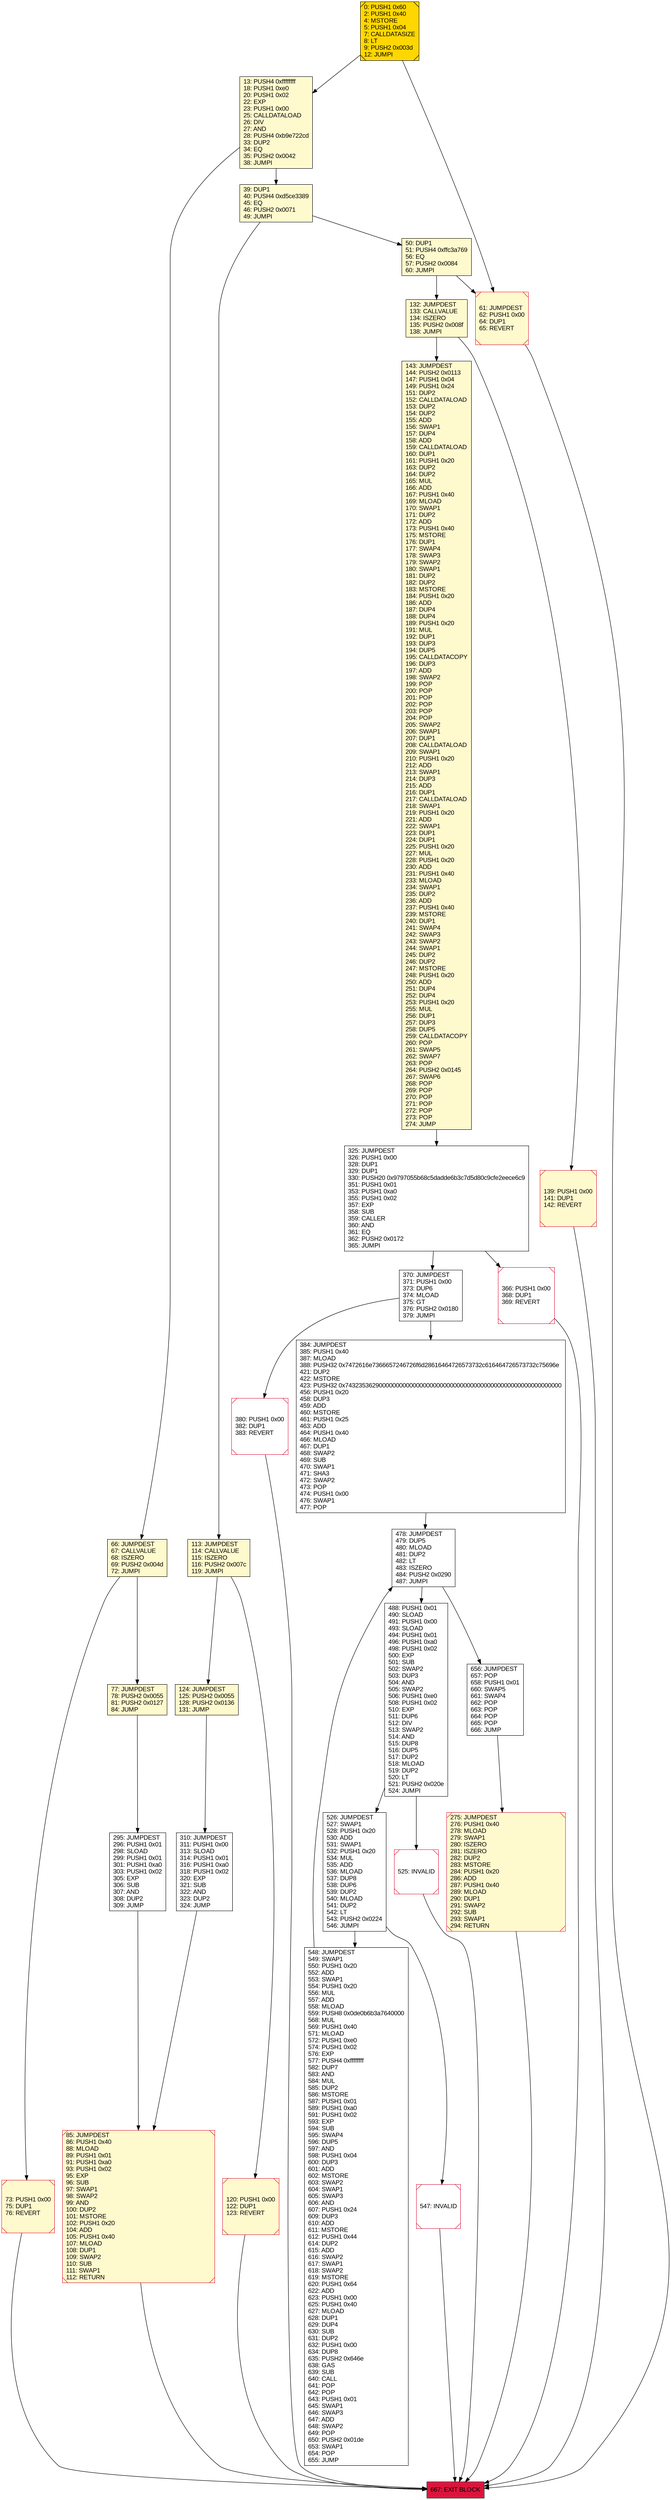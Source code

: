 digraph G {
bgcolor=transparent rankdir=UD;
node [shape=box style=filled color=black fillcolor=white fontname=arial fontcolor=black];
0 [label="0: PUSH1 0x60\l2: PUSH1 0x40\l4: MSTORE\l5: PUSH1 0x04\l7: CALLDATASIZE\l8: LT\l9: PUSH2 0x003d\l12: JUMPI\l" fillcolor=lemonchiffon shape=Msquare fillcolor=gold ];
66 [label="66: JUMPDEST\l67: CALLVALUE\l68: ISZERO\l69: PUSH2 0x004d\l72: JUMPI\l" fillcolor=lemonchiffon ];
13 [label="13: PUSH4 0xffffffff\l18: PUSH1 0xe0\l20: PUSH1 0x02\l22: EXP\l23: PUSH1 0x00\l25: CALLDATALOAD\l26: DIV\l27: AND\l28: PUSH4 0xb9e722cd\l33: DUP2\l34: EQ\l35: PUSH2 0x0042\l38: JUMPI\l" fillcolor=lemonchiffon ];
132 [label="132: JUMPDEST\l133: CALLVALUE\l134: ISZERO\l135: PUSH2 0x008f\l138: JUMPI\l" fillcolor=lemonchiffon ];
526 [label="526: JUMPDEST\l527: SWAP1\l528: PUSH1 0x20\l530: ADD\l531: SWAP1\l532: PUSH1 0x20\l534: MUL\l535: ADD\l536: MLOAD\l537: DUP8\l538: DUP6\l539: DUP2\l540: MLOAD\l541: DUP2\l542: LT\l543: PUSH2 0x0224\l546: JUMPI\l" ];
310 [label="310: JUMPDEST\l311: PUSH1 0x00\l313: SLOAD\l314: PUSH1 0x01\l316: PUSH1 0xa0\l318: PUSH1 0x02\l320: EXP\l321: SUB\l322: AND\l323: DUP2\l324: JUMP\l" ];
366 [label="366: PUSH1 0x00\l368: DUP1\l369: REVERT\l" shape=Msquare color=crimson ];
488 [label="488: PUSH1 0x01\l490: SLOAD\l491: PUSH1 0x00\l493: SLOAD\l494: PUSH1 0x01\l496: PUSH1 0xa0\l498: PUSH1 0x02\l500: EXP\l501: SUB\l502: SWAP2\l503: DUP3\l504: AND\l505: SWAP2\l506: PUSH1 0xe0\l508: PUSH1 0x02\l510: EXP\l511: DUP6\l512: DIV\l513: SWAP2\l514: AND\l515: DUP8\l516: DUP5\l517: DUP2\l518: MLOAD\l519: DUP2\l520: LT\l521: PUSH2 0x020e\l524: JUMPI\l" ];
370 [label="370: JUMPDEST\l371: PUSH1 0x00\l373: DUP6\l374: MLOAD\l375: GT\l376: PUSH2 0x0180\l379: JUMPI\l" ];
384 [label="384: JUMPDEST\l385: PUSH1 0x40\l387: MLOAD\l388: PUSH32 0x7472616e7366657246726f6d28616464726573732c616464726573732c75696e\l421: DUP2\l422: MSTORE\l423: PUSH32 0x7432353629000000000000000000000000000000000000000000000000000000\l456: PUSH1 0x20\l458: DUP3\l459: ADD\l460: MSTORE\l461: PUSH1 0x25\l463: ADD\l464: PUSH1 0x40\l466: MLOAD\l467: DUP1\l468: SWAP2\l469: SUB\l470: SWAP1\l471: SHA3\l472: SWAP2\l473: POP\l474: PUSH1 0x00\l476: SWAP1\l477: POP\l" ];
113 [label="113: JUMPDEST\l114: CALLVALUE\l115: ISZERO\l116: PUSH2 0x007c\l119: JUMPI\l" fillcolor=lemonchiffon ];
120 [label="120: PUSH1 0x00\l122: DUP1\l123: REVERT\l" fillcolor=lemonchiffon shape=Msquare color=crimson ];
50 [label="50: DUP1\l51: PUSH4 0xffc3a769\l56: EQ\l57: PUSH2 0x0084\l60: JUMPI\l" fillcolor=lemonchiffon ];
667 [label="667: EXIT BLOCK\l" fillcolor=crimson ];
547 [label="547: INVALID\l" shape=Msquare color=crimson ];
380 [label="380: PUSH1 0x00\l382: DUP1\l383: REVERT\l" shape=Msquare color=crimson ];
39 [label="39: DUP1\l40: PUSH4 0xd5ce3389\l45: EQ\l46: PUSH2 0x0071\l49: JUMPI\l" fillcolor=lemonchiffon ];
77 [label="77: JUMPDEST\l78: PUSH2 0x0055\l81: PUSH2 0x0127\l84: JUMP\l" fillcolor=lemonchiffon ];
73 [label="73: PUSH1 0x00\l75: DUP1\l76: REVERT\l" fillcolor=lemonchiffon shape=Msquare color=crimson ];
478 [label="478: JUMPDEST\l479: DUP5\l480: MLOAD\l481: DUP2\l482: LT\l483: ISZERO\l484: PUSH2 0x0290\l487: JUMPI\l" ];
139 [label="139: PUSH1 0x00\l141: DUP1\l142: REVERT\l" fillcolor=lemonchiffon shape=Msquare color=crimson ];
548 [label="548: JUMPDEST\l549: SWAP1\l550: PUSH1 0x20\l552: ADD\l553: SWAP1\l554: PUSH1 0x20\l556: MUL\l557: ADD\l558: MLOAD\l559: PUSH8 0x0de0b6b3a7640000\l568: MUL\l569: PUSH1 0x40\l571: MLOAD\l572: PUSH1 0xe0\l574: PUSH1 0x02\l576: EXP\l577: PUSH4 0xffffffff\l582: DUP7\l583: AND\l584: MUL\l585: DUP2\l586: MSTORE\l587: PUSH1 0x01\l589: PUSH1 0xa0\l591: PUSH1 0x02\l593: EXP\l594: SUB\l595: SWAP4\l596: DUP5\l597: AND\l598: PUSH1 0x04\l600: DUP3\l601: ADD\l602: MSTORE\l603: SWAP2\l604: SWAP1\l605: SWAP3\l606: AND\l607: PUSH1 0x24\l609: DUP3\l610: ADD\l611: MSTORE\l612: PUSH1 0x44\l614: DUP2\l615: ADD\l616: SWAP2\l617: SWAP1\l618: SWAP2\l619: MSTORE\l620: PUSH1 0x64\l622: ADD\l623: PUSH1 0x00\l625: PUSH1 0x40\l627: MLOAD\l628: DUP1\l629: DUP4\l630: SUB\l631: DUP2\l632: PUSH1 0x00\l634: DUP8\l635: PUSH2 0x646e\l638: GAS\l639: SUB\l640: CALL\l641: POP\l642: POP\l643: PUSH1 0x01\l645: SWAP1\l646: SWAP3\l647: ADD\l648: SWAP2\l649: POP\l650: PUSH2 0x01de\l653: SWAP1\l654: POP\l655: JUMP\l" ];
295 [label="295: JUMPDEST\l296: PUSH1 0x01\l298: SLOAD\l299: PUSH1 0x01\l301: PUSH1 0xa0\l303: PUSH1 0x02\l305: EXP\l306: SUB\l307: AND\l308: DUP2\l309: JUMP\l" ];
525 [label="525: INVALID\l" shape=Msquare color=crimson ];
656 [label="656: JUMPDEST\l657: POP\l658: PUSH1 0x01\l660: SWAP5\l661: SWAP4\l662: POP\l663: POP\l664: POP\l665: POP\l666: JUMP\l" ];
143 [label="143: JUMPDEST\l144: PUSH2 0x0113\l147: PUSH1 0x04\l149: PUSH1 0x24\l151: DUP2\l152: CALLDATALOAD\l153: DUP2\l154: DUP2\l155: ADD\l156: SWAP1\l157: DUP4\l158: ADD\l159: CALLDATALOAD\l160: DUP1\l161: PUSH1 0x20\l163: DUP2\l164: DUP2\l165: MUL\l166: ADD\l167: PUSH1 0x40\l169: MLOAD\l170: SWAP1\l171: DUP2\l172: ADD\l173: PUSH1 0x40\l175: MSTORE\l176: DUP1\l177: SWAP4\l178: SWAP3\l179: SWAP2\l180: SWAP1\l181: DUP2\l182: DUP2\l183: MSTORE\l184: PUSH1 0x20\l186: ADD\l187: DUP4\l188: DUP4\l189: PUSH1 0x20\l191: MUL\l192: DUP1\l193: DUP3\l194: DUP5\l195: CALLDATACOPY\l196: DUP3\l197: ADD\l198: SWAP2\l199: POP\l200: POP\l201: POP\l202: POP\l203: POP\l204: POP\l205: SWAP2\l206: SWAP1\l207: DUP1\l208: CALLDATALOAD\l209: SWAP1\l210: PUSH1 0x20\l212: ADD\l213: SWAP1\l214: DUP3\l215: ADD\l216: DUP1\l217: CALLDATALOAD\l218: SWAP1\l219: PUSH1 0x20\l221: ADD\l222: SWAP1\l223: DUP1\l224: DUP1\l225: PUSH1 0x20\l227: MUL\l228: PUSH1 0x20\l230: ADD\l231: PUSH1 0x40\l233: MLOAD\l234: SWAP1\l235: DUP2\l236: ADD\l237: PUSH1 0x40\l239: MSTORE\l240: DUP1\l241: SWAP4\l242: SWAP3\l243: SWAP2\l244: SWAP1\l245: DUP2\l246: DUP2\l247: MSTORE\l248: PUSH1 0x20\l250: ADD\l251: DUP4\l252: DUP4\l253: PUSH1 0x20\l255: MUL\l256: DUP1\l257: DUP3\l258: DUP5\l259: CALLDATACOPY\l260: POP\l261: SWAP5\l262: SWAP7\l263: POP\l264: PUSH2 0x0145\l267: SWAP6\l268: POP\l269: POP\l270: POP\l271: POP\l272: POP\l273: POP\l274: JUMP\l" fillcolor=lemonchiffon ];
275 [label="275: JUMPDEST\l276: PUSH1 0x40\l278: MLOAD\l279: SWAP1\l280: ISZERO\l281: ISZERO\l282: DUP2\l283: MSTORE\l284: PUSH1 0x20\l286: ADD\l287: PUSH1 0x40\l289: MLOAD\l290: DUP1\l291: SWAP2\l292: SUB\l293: SWAP1\l294: RETURN\l" fillcolor=lemonchiffon shape=Msquare color=crimson ];
85 [label="85: JUMPDEST\l86: PUSH1 0x40\l88: MLOAD\l89: PUSH1 0x01\l91: PUSH1 0xa0\l93: PUSH1 0x02\l95: EXP\l96: SUB\l97: SWAP1\l98: SWAP2\l99: AND\l100: DUP2\l101: MSTORE\l102: PUSH1 0x20\l104: ADD\l105: PUSH1 0x40\l107: MLOAD\l108: DUP1\l109: SWAP2\l110: SUB\l111: SWAP1\l112: RETURN\l" fillcolor=lemonchiffon shape=Msquare color=crimson ];
124 [label="124: JUMPDEST\l125: PUSH2 0x0055\l128: PUSH2 0x0136\l131: JUMP\l" fillcolor=lemonchiffon ];
61 [label="61: JUMPDEST\l62: PUSH1 0x00\l64: DUP1\l65: REVERT\l" fillcolor=lemonchiffon shape=Msquare color=crimson ];
325 [label="325: JUMPDEST\l326: PUSH1 0x00\l328: DUP1\l329: DUP1\l330: PUSH20 0x9797055b68c5dadde6b3c7d5d80c9cfe2eece6c9\l351: PUSH1 0x01\l353: PUSH1 0xa0\l355: PUSH1 0x02\l357: EXP\l358: SUB\l359: CALLER\l360: AND\l361: EQ\l362: PUSH2 0x0172\l365: JUMPI\l" ];
120 -> 667;
548 -> 478;
0 -> 13;
13 -> 66;
370 -> 384;
380 -> 667;
547 -> 667;
656 -> 275;
77 -> 295;
143 -> 325;
113 -> 120;
370 -> 380;
366 -> 667;
526 -> 547;
488 -> 526;
295 -> 85;
478 -> 656;
50 -> 132;
113 -> 124;
13 -> 39;
50 -> 61;
526 -> 548;
61 -> 667;
488 -> 525;
66 -> 77;
66 -> 73;
525 -> 667;
325 -> 370;
85 -> 667;
132 -> 139;
275 -> 667;
132 -> 143;
39 -> 113;
139 -> 667;
73 -> 667;
325 -> 366;
124 -> 310;
478 -> 488;
0 -> 61;
310 -> 85;
39 -> 50;
384 -> 478;
}